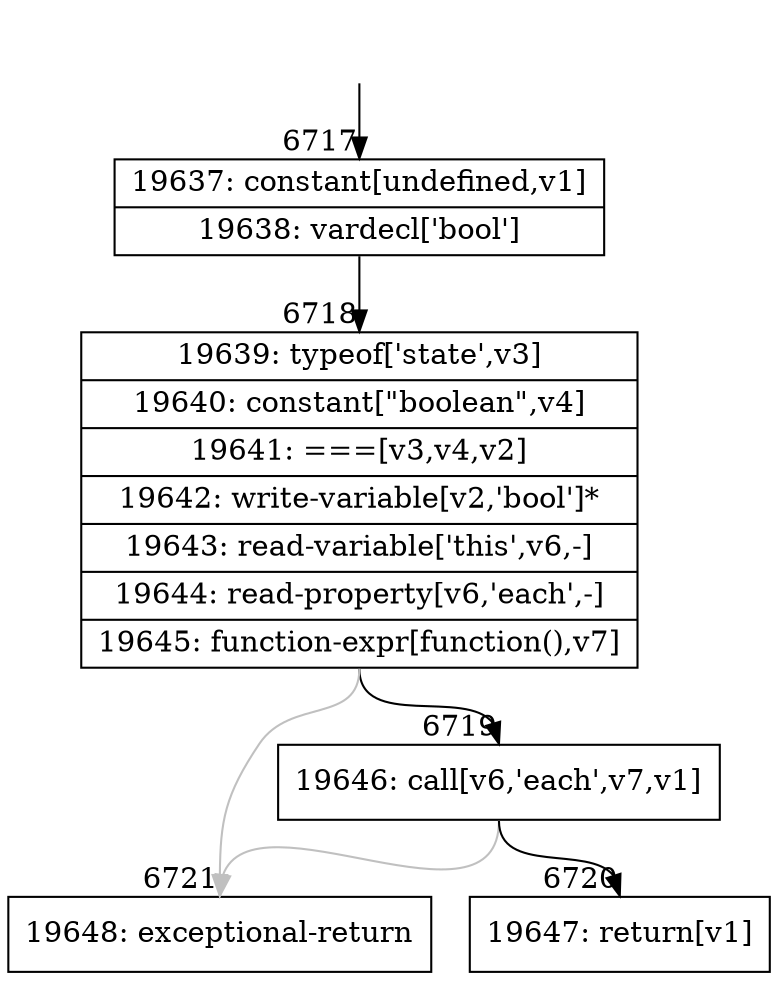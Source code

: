 digraph {
rankdir="TD"
BB_entry424[shape=none,label=""];
BB_entry424 -> BB6717 [tailport=s, headport=n, headlabel="    6717"]
BB6717 [shape=record label="{19637: constant[undefined,v1]|19638: vardecl['bool']}" ] 
BB6717 -> BB6718 [tailport=s, headport=n, headlabel="      6718"]
BB6718 [shape=record label="{19639: typeof['state',v3]|19640: constant[\"boolean\",v4]|19641: ===[v3,v4,v2]|19642: write-variable[v2,'bool']*|19643: read-variable['this',v6,-]|19644: read-property[v6,'each',-]|19645: function-expr[function(),v7]}" ] 
BB6718 -> BB6719 [tailport=s, headport=n, headlabel="      6719"]
BB6718 -> BB6721 [tailport=s, headport=n, color=gray, headlabel="      6721"]
BB6719 [shape=record label="{19646: call[v6,'each',v7,v1]}" ] 
BB6719 -> BB6720 [tailport=s, headport=n, headlabel="      6720"]
BB6719 -> BB6721 [tailport=s, headport=n, color=gray]
BB6720 [shape=record label="{19647: return[v1]}" ] 
BB6721 [shape=record label="{19648: exceptional-return}" ] 
}
